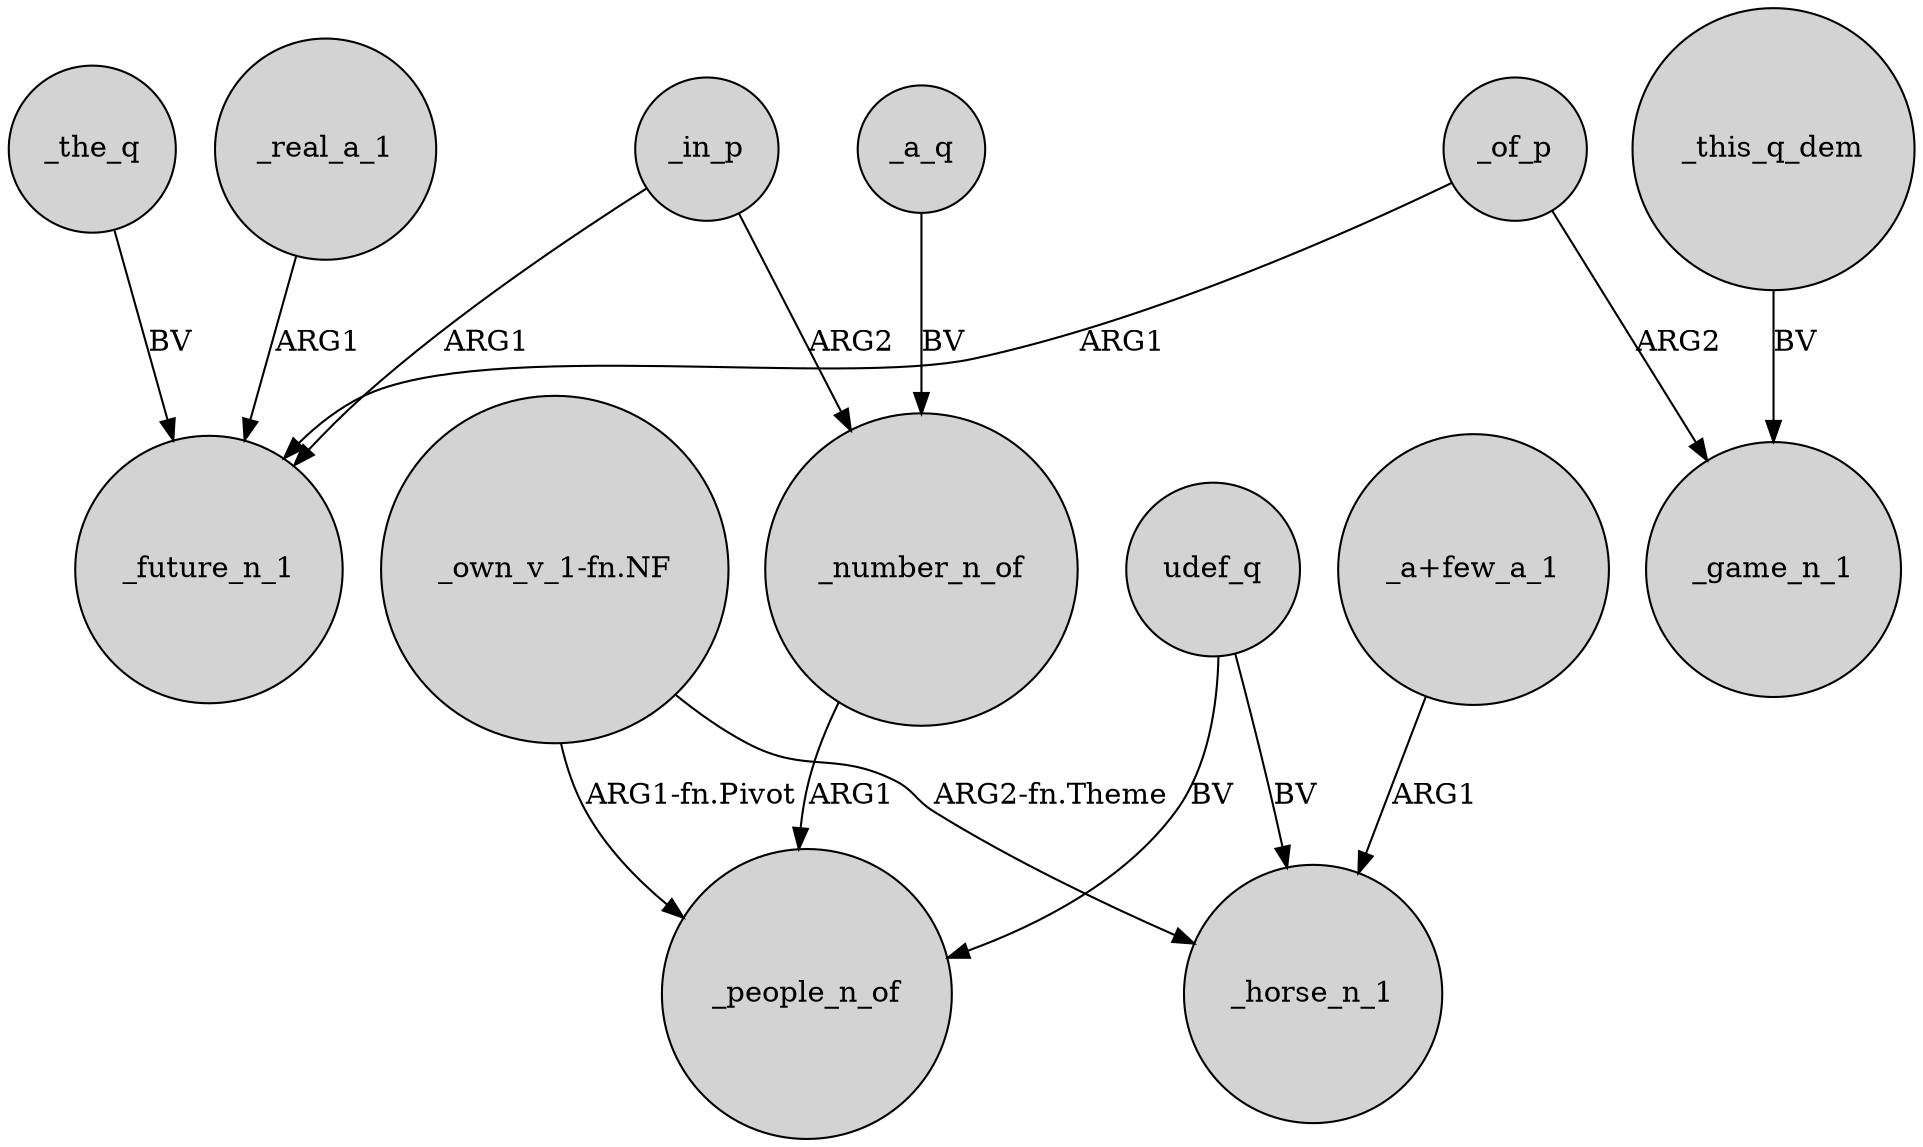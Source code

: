 digraph {
	node [shape=circle style=filled]
	_real_a_1 -> _future_n_1 [label=ARG1]
	"_own_v_1-fn.NF" -> _people_n_of [label="ARG1-fn.Pivot"]
	"_a+few_a_1" -> _horse_n_1 [label=ARG1]
	_this_q_dem -> _game_n_1 [label=BV]
	_a_q -> _number_n_of [label=BV]
	"_own_v_1-fn.NF" -> _horse_n_1 [label="ARG2-fn.Theme"]
	_in_p -> _future_n_1 [label=ARG1]
	udef_q -> _horse_n_1 [label=BV]
	udef_q -> _people_n_of [label=BV]
	_in_p -> _number_n_of [label=ARG2]
	_of_p -> _game_n_1 [label=ARG2]
	_of_p -> _future_n_1 [label=ARG1]
	_the_q -> _future_n_1 [label=BV]
	_number_n_of -> _people_n_of [label=ARG1]
}

